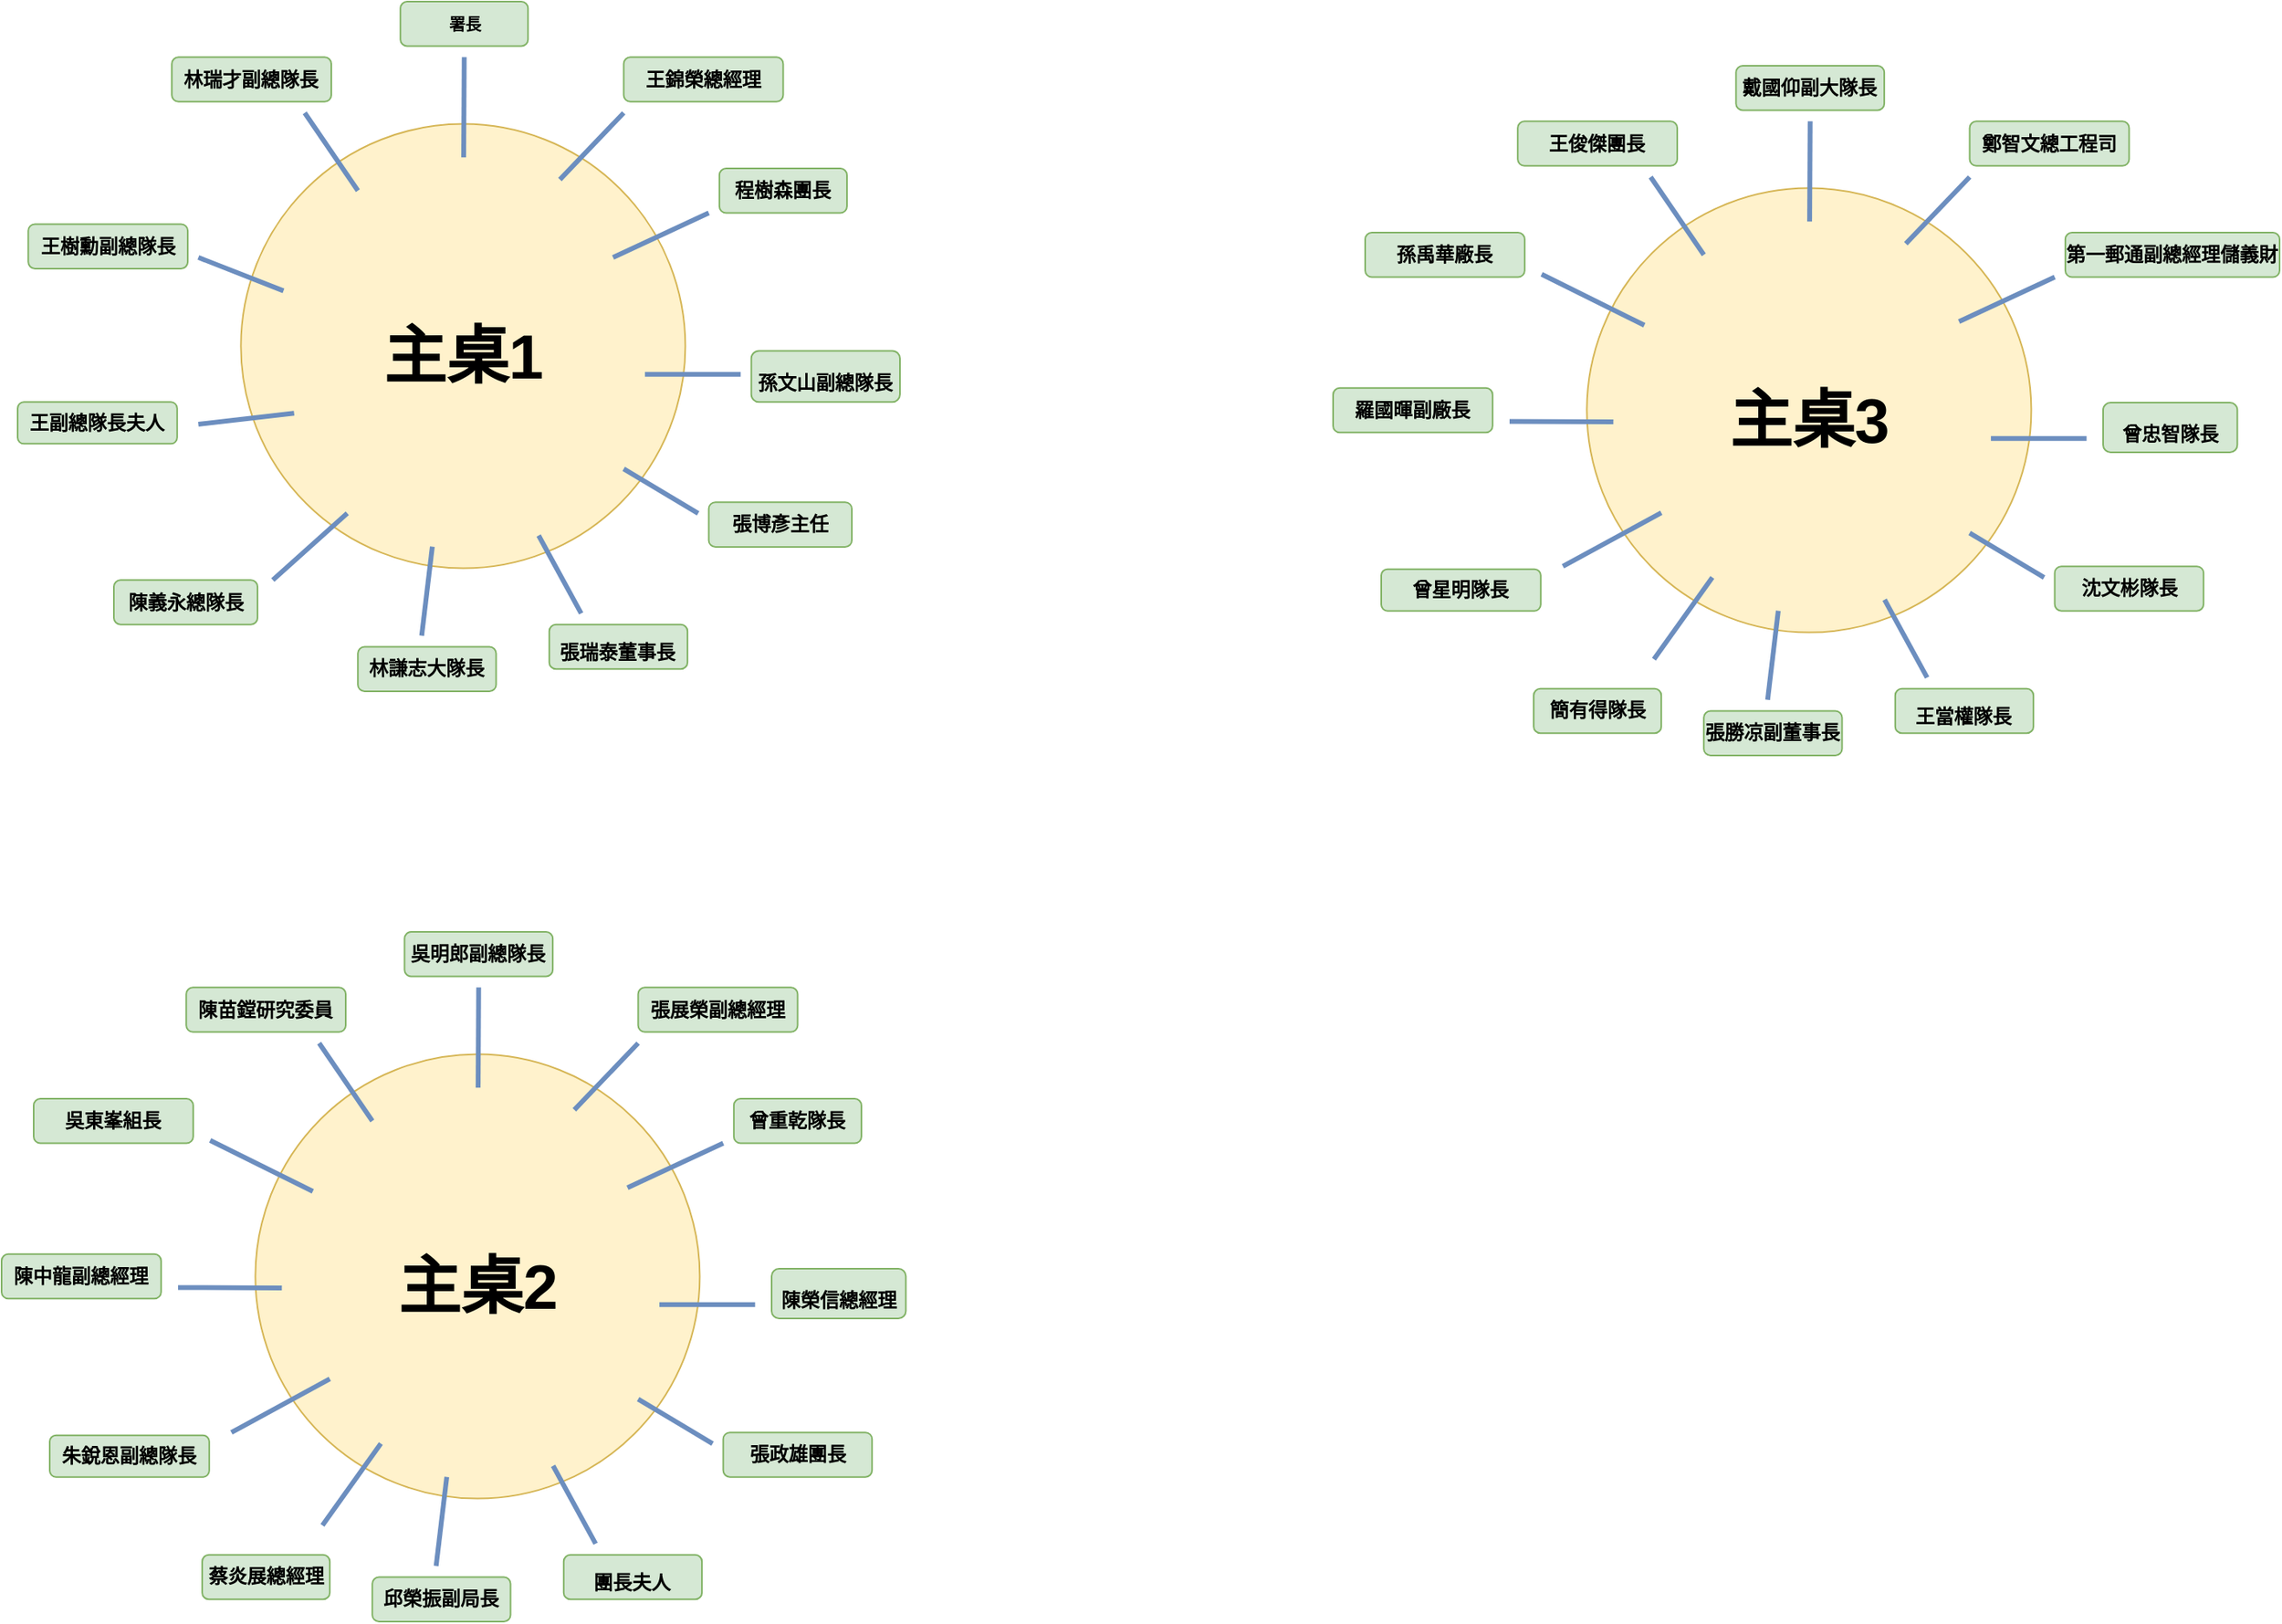 <mxfile version="22.1.5" type="github">
  <diagram name="第 1 页" id="zIkm_kwkeSsWBi_6jVLn">
    <mxGraphModel dx="1235" dy="624" grid="1" gridSize="10" guides="1" tooltips="1" connect="1" arrows="1" fold="1" page="1" pageScale="1" pageWidth="827" pageHeight="1169" math="0" shadow="0">
      <root>
        <mxCell id="0" />
        <mxCell id="1" parent="0" />
        <mxCell id="lPQC2rM-4CPMEgeC-o3D-116" value="" style="group" parent="1" vertex="1" connectable="0">
          <mxGeometry x="130" y="20" width="550.0" height="430" as="geometry" />
        </mxCell>
        <mxCell id="lPQC2rM-4CPMEgeC-o3D-1" value="" style="ellipse;whiteSpace=wrap;html=1;aspect=fixed;fillColor=#fff2cc;strokeColor=#d6b656;" parent="lPQC2rM-4CPMEgeC-o3D-116" vertex="1">
          <mxGeometry x="139.186" y="76.29" width="277.021" height="277.021" as="geometry" />
        </mxCell>
        <mxCell id="lPQC2rM-4CPMEgeC-o3D-2" value="" style="endArrow=none;html=1;rounded=0;strokeWidth=3;fillColor=#dae8fc;strokeColor=#6c8ebf;" parent="lPQC2rM-4CPMEgeC-o3D-116" edge="1">
          <mxGeometry width="50" height="50" relative="1" as="geometry">
            <mxPoint x="338.023" y="110.968" as="sourcePoint" />
            <mxPoint x="377.791" y="69.355" as="targetPoint" />
          </mxGeometry>
        </mxCell>
        <mxCell id="lPQC2rM-4CPMEgeC-o3D-3" value="" style="endArrow=none;html=1;rounded=0;strokeWidth=3;fillColor=#dae8fc;strokeColor=#6c8ebf;" parent="lPQC2rM-4CPMEgeC-o3D-116" edge="1">
          <mxGeometry width="50" height="50" relative="1" as="geometry">
            <mxPoint x="278.041" y="97.097" as="sourcePoint" />
            <mxPoint x="278.372" y="34.677" as="targetPoint" />
          </mxGeometry>
        </mxCell>
        <mxCell id="lPQC2rM-4CPMEgeC-o3D-4" value="" style="endArrow=none;html=1;rounded=0;strokeWidth=3;fillColor=#dae8fc;strokeColor=#6c8ebf;" parent="lPQC2rM-4CPMEgeC-o3D-116" edge="1">
          <mxGeometry width="50" height="50" relative="1" as="geometry">
            <mxPoint x="371.163" y="159.516" as="sourcePoint" />
            <mxPoint x="430.814" y="131.774" as="targetPoint" />
          </mxGeometry>
        </mxCell>
        <mxCell id="lPQC2rM-4CPMEgeC-o3D-5" value="" style="endArrow=none;html=1;rounded=0;strokeWidth=3;fillColor=#dae8fc;strokeColor=#6c8ebf;" parent="lPQC2rM-4CPMEgeC-o3D-116" edge="1">
          <mxGeometry width="50" height="50" relative="1" as="geometry">
            <mxPoint x="205.465" y="319.032" as="sourcePoint" />
            <mxPoint x="159.07" y="360.645" as="targetPoint" />
          </mxGeometry>
        </mxCell>
        <mxCell id="lPQC2rM-4CPMEgeC-o3D-6" value="" style="endArrow=none;html=1;rounded=0;strokeWidth=3;fillColor=#dae8fc;strokeColor=#6c8ebf;" parent="lPQC2rM-4CPMEgeC-o3D-116" edge="1">
          <mxGeometry width="50" height="50" relative="1" as="geometry">
            <mxPoint x="112.674" y="159.516" as="sourcePoint" />
            <mxPoint x="165.698" y="180.323" as="targetPoint" />
          </mxGeometry>
        </mxCell>
        <mxCell id="lPQC2rM-4CPMEgeC-o3D-7" value="" style="endArrow=none;html=1;rounded=0;strokeWidth=3;fillColor=#dae8fc;strokeColor=#6c8ebf;" parent="lPQC2rM-4CPMEgeC-o3D-116" edge="1">
          <mxGeometry width="50" height="50" relative="1" as="geometry">
            <mxPoint x="178.953" y="69.355" as="sourcePoint" />
            <mxPoint x="212.093" y="117.903" as="targetPoint" />
          </mxGeometry>
        </mxCell>
        <mxCell id="lPQC2rM-4CPMEgeC-o3D-8" value="" style="endArrow=none;html=1;rounded=0;strokeWidth=3;fillColor=#dae8fc;strokeColor=#6c8ebf;" parent="lPQC2rM-4CPMEgeC-o3D-116" edge="1">
          <mxGeometry width="50" height="50" relative="1" as="geometry">
            <mxPoint x="172.326" y="256.613" as="sourcePoint" />
            <mxPoint x="112.674" y="263.548" as="targetPoint" />
          </mxGeometry>
        </mxCell>
        <mxCell id="lPQC2rM-4CPMEgeC-o3D-9" value="" style="endArrow=none;html=1;rounded=0;strokeWidth=3;fillColor=#dae8fc;strokeColor=#6c8ebf;" parent="lPQC2rM-4CPMEgeC-o3D-116" edge="1">
          <mxGeometry width="50" height="50" relative="1" as="geometry">
            <mxPoint x="391.047" y="232.339" as="sourcePoint" />
            <mxPoint x="450.698" y="232.339" as="targetPoint" />
          </mxGeometry>
        </mxCell>
        <mxCell id="lPQC2rM-4CPMEgeC-o3D-10" value="" style="endArrow=none;html=1;rounded=0;strokeWidth=3;fillColor=#dae8fc;strokeColor=#6c8ebf;" parent="lPQC2rM-4CPMEgeC-o3D-116" edge="1">
          <mxGeometry width="50" height="50" relative="1" as="geometry">
            <mxPoint x="377.791" y="291.29" as="sourcePoint" />
            <mxPoint x="424.186" y="319.032" as="targetPoint" />
          </mxGeometry>
        </mxCell>
        <mxCell id="lPQC2rM-4CPMEgeC-o3D-11" value="" style="endArrow=none;html=1;rounded=0;strokeWidth=3;fillColor=#dae8fc;strokeColor=#6c8ebf;" parent="lPQC2rM-4CPMEgeC-o3D-116" edge="1">
          <mxGeometry width="50" height="50" relative="1" as="geometry">
            <mxPoint x="324.767" y="332.903" as="sourcePoint" />
            <mxPoint x="351.279" y="381.452" as="targetPoint" />
          </mxGeometry>
        </mxCell>
        <mxCell id="lPQC2rM-4CPMEgeC-o3D-12" value="" style="endArrow=none;html=1;rounded=0;strokeWidth=3;fillColor=#dae8fc;strokeColor=#6c8ebf;" parent="lPQC2rM-4CPMEgeC-o3D-116" edge="1">
          <mxGeometry width="50" height="50" relative="1" as="geometry">
            <mxPoint x="258.488" y="339.839" as="sourcePoint" />
            <mxPoint x="251.86" y="395.323" as="targetPoint" />
          </mxGeometry>
        </mxCell>
        <mxCell id="lPQC2rM-4CPMEgeC-o3D-20" value="&lt;b&gt;&lt;font style=&quot;font-size: 39px;&quot;&gt;主桌1&lt;/font&gt;&lt;/b&gt;" style="text;html=1;strokeColor=none;fillColor=none;align=center;verticalAlign=middle;whiteSpace=wrap;rounded=0;" parent="lPQC2rM-4CPMEgeC-o3D-116" vertex="1">
          <mxGeometry x="225.349" y="202.863" width="106.047" height="38.145" as="geometry" />
        </mxCell>
        <mxCell id="lPQC2rM-4CPMEgeC-o3D-74" value="&lt;font size=&quot;1&quot; style=&quot;&quot;&gt;&lt;b style=&quot;&quot;&gt;署長&lt;/b&gt;&lt;/font&gt;" style="text;html=1;strokeColor=#82b366;fillColor=#d5e8d4;align=center;verticalAlign=middle;whiteSpace=wrap;rounded=1;" parent="lPQC2rM-4CPMEgeC-o3D-116" vertex="1">
          <mxGeometry x="238.605" width="79.535" height="27.742" as="geometry" />
        </mxCell>
        <mxCell id="lPQC2rM-4CPMEgeC-o3D-76" value="&lt;b&gt;&lt;font style=&quot;font-size: 12px;&quot;&gt;林謙志大隊長&lt;/font&gt;&lt;/b&gt;" style="text;html=1;strokeColor=#82b366;fillColor=#d5e8d4;align=center;verticalAlign=middle;whiteSpace=wrap;rounded=1;" parent="lPQC2rM-4CPMEgeC-o3D-116" vertex="1">
          <mxGeometry x="212.093" y="402.258" width="86.163" height="27.742" as="geometry" />
        </mxCell>
        <mxCell id="lPQC2rM-4CPMEgeC-o3D-77" value="&lt;b style=&quot;border-color: var(--border-color);&quot;&gt;陳義永總隊長&lt;/b&gt;" style="text;html=1;strokeColor=#82b366;fillColor=#d5e8d4;align=center;verticalAlign=middle;whiteSpace=wrap;rounded=1;" parent="lPQC2rM-4CPMEgeC-o3D-116" vertex="1">
          <mxGeometry x="60" y="360.64" width="89.53" height="27.74" as="geometry" />
        </mxCell>
        <mxCell id="lPQC2rM-4CPMEgeC-o3D-78" value="&lt;b style=&quot;border-color: var(--border-color);&quot;&gt;王副總隊長夫人&lt;/b&gt;" style="text;html=1;strokeColor=#82b366;fillColor=#d5e8d4;align=center;verticalAlign=middle;whiteSpace=wrap;rounded=1;" parent="lPQC2rM-4CPMEgeC-o3D-116" vertex="1">
          <mxGeometry y="249.677" width="99.419" height="26.008" as="geometry" />
        </mxCell>
        <mxCell id="lPQC2rM-4CPMEgeC-o3D-79" value="&lt;b style=&quot;border-color: var(--border-color);&quot;&gt;王樹勳副總隊長&lt;/b&gt;" style="text;html=1;strokeColor=#82b366;fillColor=#d5e8d4;align=center;verticalAlign=middle;whiteSpace=wrap;rounded=1;" parent="lPQC2rM-4CPMEgeC-o3D-116" vertex="1">
          <mxGeometry x="6.628" y="138.71" width="99.419" height="27.742" as="geometry" />
        </mxCell>
        <mxCell id="lPQC2rM-4CPMEgeC-o3D-80" value="&lt;b&gt;&lt;font style=&quot;font-size: 12px;&quot;&gt;林瑞才副總隊長&lt;/font&gt;&lt;/b&gt;" style="text;html=1;strokeColor=#82b366;fillColor=#d5e8d4;align=center;verticalAlign=middle;whiteSpace=wrap;rounded=1;" parent="lPQC2rM-4CPMEgeC-o3D-116" vertex="1">
          <mxGeometry x="96.105" y="34.677" width="99.419" height="27.742" as="geometry" />
        </mxCell>
        <mxCell id="lPQC2rM-4CPMEgeC-o3D-81" value="&lt;b style=&quot;&quot;&gt;&lt;font style=&quot;font-size: 12px;&quot;&gt;張瑞泰董事長&lt;/font&gt;&lt;/b&gt;" style="text;html=1;strokeColor=#82b366;fillColor=#d5e8d4;align=center;verticalAlign=middle;whiteSpace=wrap;rounded=1;fontSize=20;" parent="lPQC2rM-4CPMEgeC-o3D-116" vertex="1">
          <mxGeometry x="331.395" y="388.387" width="86.163" height="27.742" as="geometry" />
        </mxCell>
        <mxCell id="lPQC2rM-4CPMEgeC-o3D-82" value="&lt;b style=&quot;border-color: var(--border-color);&quot;&gt;張博彥主任&lt;/b&gt;" style="text;html=1;strokeColor=#82b366;fillColor=#d5e8d4;align=center;verticalAlign=middle;whiteSpace=wrap;rounded=1;" parent="lPQC2rM-4CPMEgeC-o3D-116" vertex="1">
          <mxGeometry x="430.81" y="312.1" width="89.19" height="27.9" as="geometry" />
        </mxCell>
        <mxCell id="lPQC2rM-4CPMEgeC-o3D-83" value="&lt;b&gt;&lt;font style=&quot;font-size: 12px;&quot;&gt;王錦榮總經理&lt;/font&gt;&lt;/b&gt;" style="text;html=1;strokeColor=#82b366;fillColor=#d5e8d4;align=center;verticalAlign=middle;whiteSpace=wrap;rounded=1;" parent="lPQC2rM-4CPMEgeC-o3D-116" vertex="1">
          <mxGeometry x="377.791" y="34.677" width="99.419" height="27.742" as="geometry" />
        </mxCell>
        <mxCell id="lPQC2rM-4CPMEgeC-o3D-84" value="&lt;b&gt;&lt;font style=&quot;font-size: 12px;&quot;&gt;程樹森團長&lt;/font&gt;&lt;/b&gt;" style="text;html=1;strokeColor=#82b366;fillColor=#d5e8d4;align=center;verticalAlign=middle;whiteSpace=wrap;rounded=1;" parent="lPQC2rM-4CPMEgeC-o3D-116" vertex="1">
          <mxGeometry x="437.442" y="104.032" width="79.535" height="27.742" as="geometry" />
        </mxCell>
        <mxCell id="lPQC2rM-4CPMEgeC-o3D-85" value="&lt;b style=&quot;&quot;&gt;&lt;font style=&quot;font-size: 12px;&quot;&gt;孫文山副總隊長&lt;/font&gt;&lt;/b&gt;" style="text;html=1;strokeColor=#82b366;fillColor=#d5e8d4;align=center;verticalAlign=middle;whiteSpace=wrap;rounded=1;fontSize=23;" parent="lPQC2rM-4CPMEgeC-o3D-116" vertex="1">
          <mxGeometry x="457.33" y="217.74" width="92.67" height="31.94" as="geometry" />
        </mxCell>
        <mxCell id="lPQC2rM-4CPMEgeC-o3D-117" value="" style="group" parent="1" vertex="1" connectable="0">
          <mxGeometry x="119.998" y="600" width="563.672" height="430" as="geometry" />
        </mxCell>
        <mxCell id="lPQC2rM-4CPMEgeC-o3D-89" value="" style="ellipse;whiteSpace=wrap;html=1;aspect=fixed;fillColor=#fff2cc;strokeColor=#d6b656;" parent="lPQC2rM-4CPMEgeC-o3D-117" vertex="1">
          <mxGeometry x="158.188" y="76.29" width="277.021" height="277.021" as="geometry" />
        </mxCell>
        <mxCell id="lPQC2rM-4CPMEgeC-o3D-90" value="" style="endArrow=none;html=1;rounded=0;strokeWidth=3;fillColor=#dae8fc;strokeColor=#6c8ebf;" parent="lPQC2rM-4CPMEgeC-o3D-117" edge="1">
          <mxGeometry width="50" height="50" relative="1" as="geometry">
            <mxPoint x="357.025" y="110.968" as="sourcePoint" />
            <mxPoint x="396.793" y="69.355" as="targetPoint" />
          </mxGeometry>
        </mxCell>
        <mxCell id="lPQC2rM-4CPMEgeC-o3D-91" value="" style="endArrow=none;html=1;rounded=0;strokeWidth=3;fillColor=#dae8fc;strokeColor=#6c8ebf;" parent="lPQC2rM-4CPMEgeC-o3D-117" edge="1">
          <mxGeometry width="50" height="50" relative="1" as="geometry">
            <mxPoint x="297.043" y="97.097" as="sourcePoint" />
            <mxPoint x="297.374" y="34.677" as="targetPoint" />
          </mxGeometry>
        </mxCell>
        <mxCell id="lPQC2rM-4CPMEgeC-o3D-92" value="" style="endArrow=none;html=1;rounded=0;strokeWidth=3;fillColor=#dae8fc;strokeColor=#6c8ebf;" parent="lPQC2rM-4CPMEgeC-o3D-117" edge="1">
          <mxGeometry width="50" height="50" relative="1" as="geometry">
            <mxPoint x="390.165" y="159.516" as="sourcePoint" />
            <mxPoint x="449.816" y="131.774" as="targetPoint" />
          </mxGeometry>
        </mxCell>
        <mxCell id="lPQC2rM-4CPMEgeC-o3D-93" value="" style="endArrow=none;html=1;rounded=0;strokeWidth=3;fillColor=#dae8fc;strokeColor=#6c8ebf;" parent="lPQC2rM-4CPMEgeC-o3D-117" edge="1">
          <mxGeometry width="50" height="50" relative="1" as="geometry">
            <mxPoint x="236.397" y="319.032" as="sourcePoint" />
            <mxPoint x="200.002" y="370" as="targetPoint" />
          </mxGeometry>
        </mxCell>
        <mxCell id="lPQC2rM-4CPMEgeC-o3D-94" value="" style="endArrow=none;html=1;rounded=0;strokeWidth=3;fillColor=#dae8fc;strokeColor=#6c8ebf;" parent="lPQC2rM-4CPMEgeC-o3D-117" edge="1">
          <mxGeometry width="50" height="50" relative="1" as="geometry">
            <mxPoint x="110.002" y="221.7" as="sourcePoint" />
            <mxPoint x="174.7" y="222.023" as="targetPoint" />
          </mxGeometry>
        </mxCell>
        <mxCell id="lPQC2rM-4CPMEgeC-o3D-95" value="" style="endArrow=none;html=1;rounded=0;strokeWidth=3;fillColor=#dae8fc;strokeColor=#6c8ebf;" parent="lPQC2rM-4CPMEgeC-o3D-117" edge="1">
          <mxGeometry width="50" height="50" relative="1" as="geometry">
            <mxPoint x="197.956" y="69.355" as="sourcePoint" />
            <mxPoint x="231.095" y="117.903" as="targetPoint" />
          </mxGeometry>
        </mxCell>
        <mxCell id="lPQC2rM-4CPMEgeC-o3D-96" value="" style="endArrow=none;html=1;rounded=0;strokeWidth=3;fillColor=#dae8fc;strokeColor=#6c8ebf;" parent="lPQC2rM-4CPMEgeC-o3D-117" edge="1">
          <mxGeometry width="50" height="50" relative="1" as="geometry">
            <mxPoint x="204.588" y="278.713" as="sourcePoint" />
            <mxPoint x="143.262" y="312.1" as="targetPoint" />
          </mxGeometry>
        </mxCell>
        <mxCell id="lPQC2rM-4CPMEgeC-o3D-97" value="" style="endArrow=none;html=1;rounded=0;strokeWidth=3;fillColor=#dae8fc;strokeColor=#6c8ebf;" parent="lPQC2rM-4CPMEgeC-o3D-117" edge="1">
          <mxGeometry width="50" height="50" relative="1" as="geometry">
            <mxPoint x="410.049" y="232.339" as="sourcePoint" />
            <mxPoint x="469.7" y="232.339" as="targetPoint" />
          </mxGeometry>
        </mxCell>
        <mxCell id="lPQC2rM-4CPMEgeC-o3D-98" value="" style="endArrow=none;html=1;rounded=0;strokeWidth=3;fillColor=#dae8fc;strokeColor=#6c8ebf;" parent="lPQC2rM-4CPMEgeC-o3D-117" edge="1">
          <mxGeometry width="50" height="50" relative="1" as="geometry">
            <mxPoint x="396.793" y="291.29" as="sourcePoint" />
            <mxPoint x="443.188" y="319.032" as="targetPoint" />
          </mxGeometry>
        </mxCell>
        <mxCell id="lPQC2rM-4CPMEgeC-o3D-99" value="" style="endArrow=none;html=1;rounded=0;strokeWidth=3;fillColor=#dae8fc;strokeColor=#6c8ebf;" parent="lPQC2rM-4CPMEgeC-o3D-117" edge="1">
          <mxGeometry width="50" height="50" relative="1" as="geometry">
            <mxPoint x="343.77" y="332.903" as="sourcePoint" />
            <mxPoint x="370.281" y="381.452" as="targetPoint" />
          </mxGeometry>
        </mxCell>
        <mxCell id="lPQC2rM-4CPMEgeC-o3D-100" value="" style="endArrow=none;html=1;rounded=0;strokeWidth=3;fillColor=#dae8fc;strokeColor=#6c8ebf;" parent="lPQC2rM-4CPMEgeC-o3D-117" edge="1">
          <mxGeometry width="50" height="50" relative="1" as="geometry">
            <mxPoint x="277.49" y="339.839" as="sourcePoint" />
            <mxPoint x="270.863" y="395.323" as="targetPoint" />
          </mxGeometry>
        </mxCell>
        <mxCell id="lPQC2rM-4CPMEgeC-o3D-101" value="&lt;b&gt;&lt;font style=&quot;font-size: 39px;&quot;&gt;主桌2&lt;/font&gt;&lt;/b&gt;" style="text;html=1;strokeColor=none;fillColor=none;align=center;verticalAlign=middle;whiteSpace=wrap;rounded=0;" parent="lPQC2rM-4CPMEgeC-o3D-117" vertex="1">
          <mxGeometry x="244.351" y="202.863" width="106.047" height="38.145" as="geometry" />
        </mxCell>
        <mxCell id="lPQC2rM-4CPMEgeC-o3D-102" value="&lt;b&gt;吳明郎副總隊長&lt;/b&gt;" style="text;html=1;strokeColor=#82b366;fillColor=#d5e8d4;align=center;verticalAlign=middle;whiteSpace=wrap;rounded=1;" parent="lPQC2rM-4CPMEgeC-o3D-117" vertex="1">
          <mxGeometry x="251.172" width="92.4" height="27.74" as="geometry" />
        </mxCell>
        <mxCell id="lPQC2rM-4CPMEgeC-o3D-103" value="&lt;b&gt;邱榮振副局長&lt;/b&gt;" style="text;html=1;strokeColor=#82b366;fillColor=#d5e8d4;align=center;verticalAlign=middle;whiteSpace=wrap;rounded=1;" parent="lPQC2rM-4CPMEgeC-o3D-117" vertex="1">
          <mxGeometry x="231.095" y="402.258" width="86.163" height="27.742" as="geometry" />
        </mxCell>
        <mxCell id="lPQC2rM-4CPMEgeC-o3D-104" value="&lt;b style=&quot;border-color: var(--border-color);&quot;&gt;蔡炎展總經理&lt;/b&gt;" style="text;html=1;strokeColor=#82b366;fillColor=#d5e8d4;align=center;verticalAlign=middle;whiteSpace=wrap;rounded=1;" parent="lPQC2rM-4CPMEgeC-o3D-117" vertex="1">
          <mxGeometry x="125.049" y="388.391" width="79.535" height="27.742" as="geometry" />
        </mxCell>
        <mxCell id="lPQC2rM-4CPMEgeC-o3D-105" value="&lt;b&gt;朱銳恩副總隊長&lt;/b&gt;" style="text;html=1;strokeColor=#82b366;fillColor=#d5e8d4;align=center;verticalAlign=middle;whiteSpace=wrap;rounded=1;" parent="lPQC2rM-4CPMEgeC-o3D-117" vertex="1">
          <mxGeometry x="30.002" y="313.827" width="99.419" height="26.008" as="geometry" />
        </mxCell>
        <mxCell id="lPQC2rM-4CPMEgeC-o3D-106" value="&lt;b&gt;陳中龍副總經理&lt;/b&gt;" style="text;html=1;strokeColor=#82b366;fillColor=#d5e8d4;align=center;verticalAlign=middle;whiteSpace=wrap;rounded=1;" parent="lPQC2rM-4CPMEgeC-o3D-117" vertex="1">
          <mxGeometry y="200.93" width="99.419" height="27.742" as="geometry" />
        </mxCell>
        <mxCell id="lPQC2rM-4CPMEgeC-o3D-107" value="&lt;b&gt;陳苗鏜研究委員&lt;/b&gt;" style="text;html=1;strokeColor=#82b366;fillColor=#d5e8d4;align=center;verticalAlign=middle;whiteSpace=wrap;rounded=1;" parent="lPQC2rM-4CPMEgeC-o3D-117" vertex="1">
          <mxGeometry x="115.107" y="34.677" width="99.419" height="27.742" as="geometry" />
        </mxCell>
        <mxCell id="lPQC2rM-4CPMEgeC-o3D-108" value="&lt;b&gt;&lt;font style=&quot;font-size: 12px;&quot;&gt;團長夫人&lt;/font&gt;&lt;/b&gt;" style="text;html=1;strokeColor=#82b366;fillColor=#d5e8d4;align=center;verticalAlign=middle;whiteSpace=wrap;rounded=1;fontSize=20;" parent="lPQC2rM-4CPMEgeC-o3D-117" vertex="1">
          <mxGeometry x="350.397" y="388.387" width="86.163" height="27.742" as="geometry" />
        </mxCell>
        <mxCell id="lPQC2rM-4CPMEgeC-o3D-109" value="&lt;b&gt;張政雄團長&lt;/b&gt;" style="text;html=1;strokeColor=#82b366;fillColor=#d5e8d4;align=center;verticalAlign=middle;whiteSpace=wrap;rounded=1;" parent="lPQC2rM-4CPMEgeC-o3D-117" vertex="1">
          <mxGeometry x="449.816" y="312.097" width="92.791" height="27.742" as="geometry" />
        </mxCell>
        <mxCell id="lPQC2rM-4CPMEgeC-o3D-110" value="&lt;b&gt;張展榮副總經理&lt;/b&gt;" style="text;html=1;strokeColor=#82b366;fillColor=#d5e8d4;align=center;verticalAlign=middle;whiteSpace=wrap;rounded=1;" parent="lPQC2rM-4CPMEgeC-o3D-117" vertex="1">
          <mxGeometry x="396.793" y="34.677" width="99.419" height="27.742" as="geometry" />
        </mxCell>
        <mxCell id="lPQC2rM-4CPMEgeC-o3D-111" value="&lt;b&gt;曾重乾隊長&lt;/b&gt;" style="text;html=1;strokeColor=#82b366;fillColor=#d5e8d4;align=center;verticalAlign=middle;whiteSpace=wrap;rounded=1;" parent="lPQC2rM-4CPMEgeC-o3D-117" vertex="1">
          <mxGeometry x="456.444" y="104.032" width="79.535" height="27.742" as="geometry" />
        </mxCell>
        <mxCell id="lPQC2rM-4CPMEgeC-o3D-112" value="&lt;b&gt;&lt;font style=&quot;font-size: 12px;&quot;&gt;陳榮信總經理&lt;/font&gt;&lt;/b&gt;" style="text;html=1;strokeColor=#82b366;fillColor=#d5e8d4;align=center;verticalAlign=middle;whiteSpace=wrap;rounded=1;fontSize=23;" parent="lPQC2rM-4CPMEgeC-o3D-117" vertex="1">
          <mxGeometry x="480" y="210" width="83.67" height="31.01" as="geometry" />
        </mxCell>
        <mxCell id="lPQC2rM-4CPMEgeC-o3D-114" value="" style="endArrow=none;html=1;rounded=0;strokeWidth=3;fillColor=#dae8fc;strokeColor=#6c8ebf;" parent="lPQC2rM-4CPMEgeC-o3D-117" edge="1">
          <mxGeometry width="50" height="50" relative="1" as="geometry">
            <mxPoint x="130.002" y="130" as="sourcePoint" />
            <mxPoint x="194.002" y="161.77" as="targetPoint" />
          </mxGeometry>
        </mxCell>
        <mxCell id="lPQC2rM-4CPMEgeC-o3D-115" value="&lt;b&gt;吳東峯組長&lt;/b&gt;" style="text;html=1;strokeColor=#82b366;fillColor=#d5e8d4;align=center;verticalAlign=middle;whiteSpace=wrap;rounded=1;" parent="lPQC2rM-4CPMEgeC-o3D-117" vertex="1">
          <mxGeometry x="20.007" y="104.027" width="99.419" height="27.742" as="geometry" />
        </mxCell>
        <mxCell id="lPQC2rM-4CPMEgeC-o3D-147" value="" style="group" parent="1" vertex="1" connectable="0">
          <mxGeometry x="949.998" y="60" width="590" height="430" as="geometry" />
        </mxCell>
        <mxCell id="lPQC2rM-4CPMEgeC-o3D-148" value="" style="ellipse;whiteSpace=wrap;html=1;aspect=fixed;fillColor=#fff2cc;strokeColor=#d6b656;" parent="lPQC2rM-4CPMEgeC-o3D-147" vertex="1">
          <mxGeometry x="158.188" y="76.29" width="277.021" height="277.021" as="geometry" />
        </mxCell>
        <mxCell id="lPQC2rM-4CPMEgeC-o3D-149" value="" style="endArrow=none;html=1;rounded=0;strokeWidth=3;fillColor=#dae8fc;strokeColor=#6c8ebf;" parent="lPQC2rM-4CPMEgeC-o3D-147" edge="1">
          <mxGeometry width="50" height="50" relative="1" as="geometry">
            <mxPoint x="357.025" y="110.968" as="sourcePoint" />
            <mxPoint x="396.793" y="69.355" as="targetPoint" />
          </mxGeometry>
        </mxCell>
        <mxCell id="lPQC2rM-4CPMEgeC-o3D-150" value="" style="endArrow=none;html=1;rounded=0;strokeWidth=3;fillColor=#dae8fc;strokeColor=#6c8ebf;" parent="lPQC2rM-4CPMEgeC-o3D-147" edge="1">
          <mxGeometry width="50" height="50" relative="1" as="geometry">
            <mxPoint x="297.043" y="97.097" as="sourcePoint" />
            <mxPoint x="297.374" y="34.677" as="targetPoint" />
          </mxGeometry>
        </mxCell>
        <mxCell id="lPQC2rM-4CPMEgeC-o3D-151" value="" style="endArrow=none;html=1;rounded=0;strokeWidth=3;fillColor=#dae8fc;strokeColor=#6c8ebf;" parent="lPQC2rM-4CPMEgeC-o3D-147" edge="1">
          <mxGeometry width="50" height="50" relative="1" as="geometry">
            <mxPoint x="390.165" y="159.516" as="sourcePoint" />
            <mxPoint x="449.816" y="131.774" as="targetPoint" />
          </mxGeometry>
        </mxCell>
        <mxCell id="lPQC2rM-4CPMEgeC-o3D-152" value="" style="endArrow=none;html=1;rounded=0;strokeWidth=3;fillColor=#dae8fc;strokeColor=#6c8ebf;" parent="lPQC2rM-4CPMEgeC-o3D-147" edge="1">
          <mxGeometry width="50" height="50" relative="1" as="geometry">
            <mxPoint x="236.397" y="319.032" as="sourcePoint" />
            <mxPoint x="200.002" y="370" as="targetPoint" />
          </mxGeometry>
        </mxCell>
        <mxCell id="lPQC2rM-4CPMEgeC-o3D-153" value="" style="endArrow=none;html=1;rounded=0;strokeWidth=3;fillColor=#dae8fc;strokeColor=#6c8ebf;" parent="lPQC2rM-4CPMEgeC-o3D-147" edge="1">
          <mxGeometry width="50" height="50" relative="1" as="geometry">
            <mxPoint x="110.002" y="221.7" as="sourcePoint" />
            <mxPoint x="174.7" y="222.023" as="targetPoint" />
          </mxGeometry>
        </mxCell>
        <mxCell id="lPQC2rM-4CPMEgeC-o3D-154" value="" style="endArrow=none;html=1;rounded=0;strokeWidth=3;fillColor=#dae8fc;strokeColor=#6c8ebf;" parent="lPQC2rM-4CPMEgeC-o3D-147" edge="1">
          <mxGeometry width="50" height="50" relative="1" as="geometry">
            <mxPoint x="197.956" y="69.355" as="sourcePoint" />
            <mxPoint x="231.095" y="117.903" as="targetPoint" />
          </mxGeometry>
        </mxCell>
        <mxCell id="lPQC2rM-4CPMEgeC-o3D-155" value="" style="endArrow=none;html=1;rounded=0;strokeWidth=3;fillColor=#dae8fc;strokeColor=#6c8ebf;" parent="lPQC2rM-4CPMEgeC-o3D-147" edge="1">
          <mxGeometry width="50" height="50" relative="1" as="geometry">
            <mxPoint x="204.588" y="278.713" as="sourcePoint" />
            <mxPoint x="143.262" y="312.1" as="targetPoint" />
          </mxGeometry>
        </mxCell>
        <mxCell id="lPQC2rM-4CPMEgeC-o3D-156" value="" style="endArrow=none;html=1;rounded=0;strokeWidth=3;fillColor=#dae8fc;strokeColor=#6c8ebf;" parent="lPQC2rM-4CPMEgeC-o3D-147" edge="1">
          <mxGeometry width="50" height="50" relative="1" as="geometry">
            <mxPoint x="410.049" y="232.339" as="sourcePoint" />
            <mxPoint x="469.7" y="232.339" as="targetPoint" />
          </mxGeometry>
        </mxCell>
        <mxCell id="lPQC2rM-4CPMEgeC-o3D-157" value="" style="endArrow=none;html=1;rounded=0;strokeWidth=3;fillColor=#dae8fc;strokeColor=#6c8ebf;" parent="lPQC2rM-4CPMEgeC-o3D-147" edge="1">
          <mxGeometry width="50" height="50" relative="1" as="geometry">
            <mxPoint x="396.793" y="291.29" as="sourcePoint" />
            <mxPoint x="443.188" y="319.032" as="targetPoint" />
          </mxGeometry>
        </mxCell>
        <mxCell id="lPQC2rM-4CPMEgeC-o3D-158" value="" style="endArrow=none;html=1;rounded=0;strokeWidth=3;fillColor=#dae8fc;strokeColor=#6c8ebf;" parent="lPQC2rM-4CPMEgeC-o3D-147" edge="1">
          <mxGeometry width="50" height="50" relative="1" as="geometry">
            <mxPoint x="343.77" y="332.903" as="sourcePoint" />
            <mxPoint x="370.281" y="381.452" as="targetPoint" />
          </mxGeometry>
        </mxCell>
        <mxCell id="lPQC2rM-4CPMEgeC-o3D-159" value="" style="endArrow=none;html=1;rounded=0;strokeWidth=3;fillColor=#dae8fc;strokeColor=#6c8ebf;" parent="lPQC2rM-4CPMEgeC-o3D-147" edge="1">
          <mxGeometry width="50" height="50" relative="1" as="geometry">
            <mxPoint x="277.49" y="339.839" as="sourcePoint" />
            <mxPoint x="270.863" y="395.323" as="targetPoint" />
          </mxGeometry>
        </mxCell>
        <mxCell id="lPQC2rM-4CPMEgeC-o3D-160" value="&lt;b&gt;&lt;font style=&quot;font-size: 39px;&quot;&gt;主桌3&lt;br&gt;&lt;/font&gt;&lt;/b&gt;" style="text;html=1;strokeColor=none;fillColor=none;align=center;verticalAlign=middle;whiteSpace=wrap;rounded=0;" parent="lPQC2rM-4CPMEgeC-o3D-147" vertex="1">
          <mxGeometry x="244.351" y="202.863" width="106.047" height="38.145" as="geometry" />
        </mxCell>
        <mxCell id="lPQC2rM-4CPMEgeC-o3D-161" value="&lt;b&gt;戴國仰副大隊長&lt;/b&gt;" style="text;html=1;strokeColor=#82b366;fillColor=#d5e8d4;align=center;verticalAlign=middle;whiteSpace=wrap;rounded=1;" parent="lPQC2rM-4CPMEgeC-o3D-147" vertex="1">
          <mxGeometry x="251.172" width="92.4" height="27.74" as="geometry" />
        </mxCell>
        <mxCell id="lPQC2rM-4CPMEgeC-o3D-162" value="&lt;b&gt;張勝凉副董事長&lt;/b&gt;" style="text;html=1;strokeColor=#82b366;fillColor=#d5e8d4;align=center;verticalAlign=middle;whiteSpace=wrap;rounded=1;" parent="lPQC2rM-4CPMEgeC-o3D-147" vertex="1">
          <mxGeometry x="231.095" y="402.258" width="86.163" height="27.742" as="geometry" />
        </mxCell>
        <mxCell id="lPQC2rM-4CPMEgeC-o3D-163" value="&lt;b&gt;簡有得隊長&lt;/b&gt;" style="text;html=1;strokeColor=#82b366;fillColor=#d5e8d4;align=center;verticalAlign=middle;whiteSpace=wrap;rounded=1;" parent="lPQC2rM-4CPMEgeC-o3D-147" vertex="1">
          <mxGeometry x="125.049" y="388.391" width="79.535" height="27.742" as="geometry" />
        </mxCell>
        <mxCell id="lPQC2rM-4CPMEgeC-o3D-164" value="&lt;b&gt;曾星明隊長&lt;/b&gt;" style="text;html=1;strokeColor=#82b366;fillColor=#d5e8d4;align=center;verticalAlign=middle;whiteSpace=wrap;rounded=1;" parent="lPQC2rM-4CPMEgeC-o3D-147" vertex="1">
          <mxGeometry x="30.002" y="313.827" width="99.419" height="26.008" as="geometry" />
        </mxCell>
        <mxCell id="lPQC2rM-4CPMEgeC-o3D-165" value="&lt;b&gt;羅國暉副廠長&lt;/b&gt;" style="text;html=1;strokeColor=#82b366;fillColor=#d5e8d4;align=center;verticalAlign=middle;whiteSpace=wrap;rounded=1;" parent="lPQC2rM-4CPMEgeC-o3D-147" vertex="1">
          <mxGeometry y="200.93" width="99.419" height="27.742" as="geometry" />
        </mxCell>
        <mxCell id="lPQC2rM-4CPMEgeC-o3D-166" value="&lt;b&gt;王俊傑團長&lt;/b&gt;" style="text;html=1;strokeColor=#82b366;fillColor=#d5e8d4;align=center;verticalAlign=middle;whiteSpace=wrap;rounded=1;" parent="lPQC2rM-4CPMEgeC-o3D-147" vertex="1">
          <mxGeometry x="115.107" y="34.677" width="99.419" height="27.742" as="geometry" />
        </mxCell>
        <mxCell id="lPQC2rM-4CPMEgeC-o3D-167" value="&lt;b style=&quot;font-size: 12px;&quot;&gt;王當權隊長&lt;/b&gt;" style="text;html=1;strokeColor=#82b366;fillColor=#d5e8d4;align=center;verticalAlign=middle;whiteSpace=wrap;rounded=1;fontSize=20;" parent="lPQC2rM-4CPMEgeC-o3D-147" vertex="1">
          <mxGeometry x="350.397" y="388.387" width="86.163" height="27.742" as="geometry" />
        </mxCell>
        <mxCell id="lPQC2rM-4CPMEgeC-o3D-168" value="&lt;b&gt;沈文彬隊長&lt;/b&gt;" style="text;html=1;strokeColor=#82b366;fillColor=#d5e8d4;align=center;verticalAlign=middle;whiteSpace=wrap;rounded=1;" parent="lPQC2rM-4CPMEgeC-o3D-147" vertex="1">
          <mxGeometry x="449.816" y="312.097" width="92.791" height="27.742" as="geometry" />
        </mxCell>
        <mxCell id="lPQC2rM-4CPMEgeC-o3D-169" value="&lt;b&gt;鄭智文總工程司&lt;/b&gt;" style="text;html=1;strokeColor=#82b366;fillColor=#d5e8d4;align=center;verticalAlign=middle;whiteSpace=wrap;rounded=1;" parent="lPQC2rM-4CPMEgeC-o3D-147" vertex="1">
          <mxGeometry x="396.793" y="34.677" width="99.419" height="27.742" as="geometry" />
        </mxCell>
        <mxCell id="lPQC2rM-4CPMEgeC-o3D-170" value="&lt;b&gt;第一郵通副總經理儲義財&lt;/b&gt;" style="text;html=1;strokeColor=#82b366;fillColor=#d5e8d4;align=center;verticalAlign=middle;whiteSpace=wrap;rounded=1;" parent="lPQC2rM-4CPMEgeC-o3D-147" vertex="1">
          <mxGeometry x="456.44" y="104.03" width="133.56" height="27.74" as="geometry" />
        </mxCell>
        <mxCell id="lPQC2rM-4CPMEgeC-o3D-171" value="&lt;b style=&quot;font-size: 12px;&quot;&gt;曾忠智隊長&lt;/b&gt;" style="text;html=1;strokeColor=#82b366;fillColor=#d5e8d4;align=center;verticalAlign=middle;whiteSpace=wrap;rounded=1;fontSize=23;" parent="lPQC2rM-4CPMEgeC-o3D-147" vertex="1">
          <mxGeometry x="480" y="210" width="83.67" height="31.01" as="geometry" />
        </mxCell>
        <mxCell id="lPQC2rM-4CPMEgeC-o3D-172" value="" style="endArrow=none;html=1;rounded=0;strokeWidth=3;fillColor=#dae8fc;strokeColor=#6c8ebf;" parent="lPQC2rM-4CPMEgeC-o3D-147" edge="1">
          <mxGeometry width="50" height="50" relative="1" as="geometry">
            <mxPoint x="130.002" y="130" as="sourcePoint" />
            <mxPoint x="194.002" y="161.77" as="targetPoint" />
          </mxGeometry>
        </mxCell>
        <mxCell id="lPQC2rM-4CPMEgeC-o3D-173" value="&lt;b&gt;孫禹華廠長&lt;/b&gt;" style="text;html=1;strokeColor=#82b366;fillColor=#d5e8d4;align=center;verticalAlign=middle;whiteSpace=wrap;rounded=1;" parent="lPQC2rM-4CPMEgeC-o3D-147" vertex="1">
          <mxGeometry x="20.007" y="104.027" width="99.419" height="27.742" as="geometry" />
        </mxCell>
      </root>
    </mxGraphModel>
  </diagram>
</mxfile>
